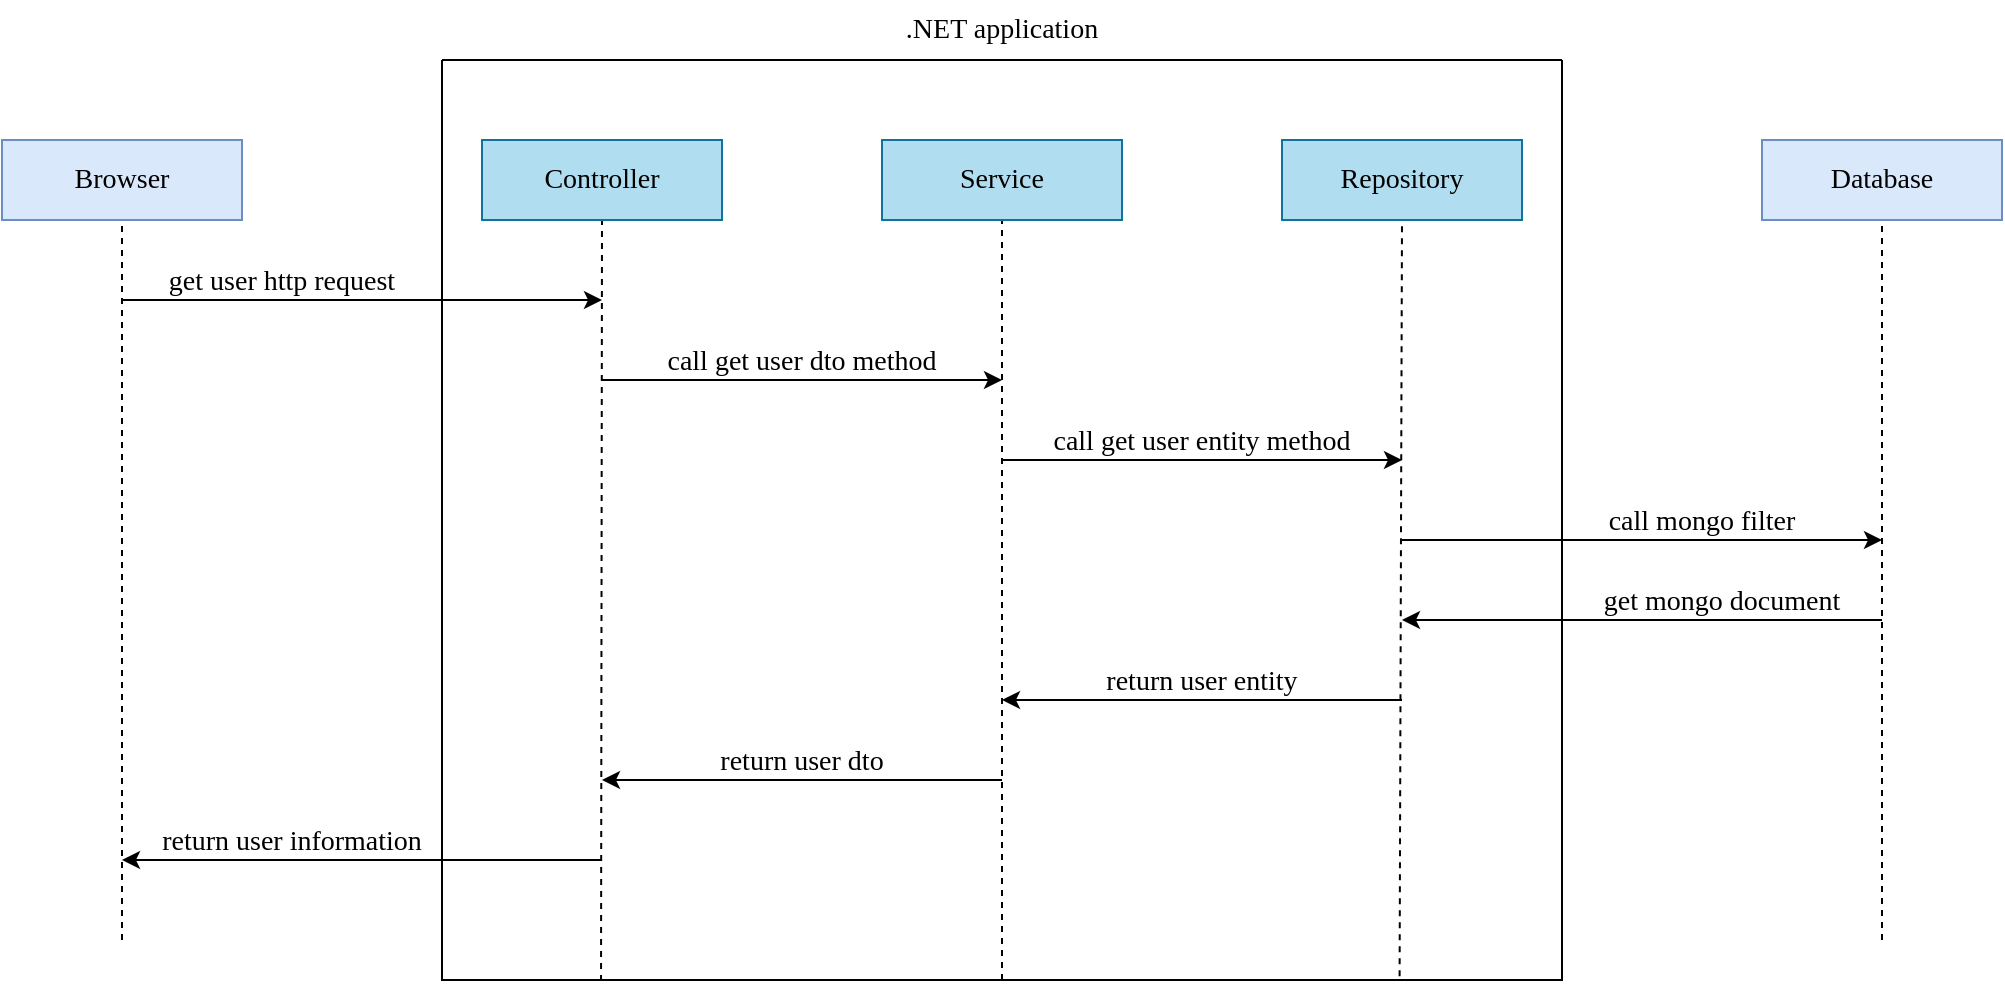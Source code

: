 <mxfile version="21.3.7" type="device">
  <diagram name="Page-1" id="isWeFCJSeYdavhSB3dI9">
    <mxGraphModel dx="855" dy="648" grid="1" gridSize="10" guides="1" tooltips="1" connect="1" arrows="1" fold="1" page="1" pageScale="1" pageWidth="1169" pageHeight="827" math="0" shadow="0">
      <root>
        <mxCell id="0" />
        <mxCell id="1" parent="0" />
        <mxCell id="hlRsrTBPJWPRukGHrqDO-9" value="" style="endArrow=none;dashed=1;html=1;rounded=0;exitX=0.142;exitY=1.001;exitDx=0;exitDy=0;exitPerimeter=0;" edge="1" parent="1" source="hlRsrTBPJWPRukGHrqDO-42">
          <mxGeometry width="50" height="50" relative="1" as="geometry">
            <mxPoint x="360" y="520" as="sourcePoint" />
            <mxPoint x="360" y="160" as="targetPoint" />
          </mxGeometry>
        </mxCell>
        <mxCell id="hlRsrTBPJWPRukGHrqDO-10" value="" style="endArrow=none;dashed=1;html=1;rounded=0;exitX=0.5;exitY=1;exitDx=0;exitDy=0;" edge="1" parent="1" source="hlRsrTBPJWPRukGHrqDO-42">
          <mxGeometry width="50" height="50" relative="1" as="geometry">
            <mxPoint x="560" y="520" as="sourcePoint" />
            <mxPoint x="560" y="160" as="targetPoint" />
          </mxGeometry>
        </mxCell>
        <mxCell id="hlRsrTBPJWPRukGHrqDO-12" value="" style="endArrow=none;dashed=1;html=1;rounded=0;exitX=0.855;exitY=0.996;exitDx=0;exitDy=0;exitPerimeter=0;" edge="1" parent="1" source="hlRsrTBPJWPRukGHrqDO-42">
          <mxGeometry width="50" height="50" relative="1" as="geometry">
            <mxPoint x="760" y="520" as="sourcePoint" />
            <mxPoint x="760" y="160" as="targetPoint" />
          </mxGeometry>
        </mxCell>
        <mxCell id="hlRsrTBPJWPRukGHrqDO-14" value="&lt;font face=&quot;Times New Roman&quot; style=&quot;font-size: 14px;&quot;&gt;Controller&lt;/font&gt;" style="rounded=0;whiteSpace=wrap;html=1;fillColor=#b1ddf0;strokeColor=#10739e;" vertex="1" parent="1">
          <mxGeometry x="300" y="120" width="120" height="40" as="geometry" />
        </mxCell>
        <mxCell id="hlRsrTBPJWPRukGHrqDO-15" value="&lt;font face=&quot;Times New Roman&quot; style=&quot;font-size: 14px;&quot;&gt;Service&lt;/font&gt;" style="rounded=0;whiteSpace=wrap;html=1;fillColor=#b1ddf0;strokeColor=#10739e;" vertex="1" parent="1">
          <mxGeometry x="500" y="120" width="120" height="40" as="geometry" />
        </mxCell>
        <mxCell id="hlRsrTBPJWPRukGHrqDO-16" value="&lt;font face=&quot;Times New Roman&quot; style=&quot;font-size: 14px;&quot;&gt;Repository&lt;/font&gt;" style="rounded=0;whiteSpace=wrap;html=1;fillColor=#b1ddf0;strokeColor=#10739e;" vertex="1" parent="1">
          <mxGeometry x="700" y="120" width="120" height="40" as="geometry" />
        </mxCell>
        <mxCell id="hlRsrTBPJWPRukGHrqDO-17" value="" style="endArrow=classic;html=1;rounded=0;" edge="1" parent="1">
          <mxGeometry width="50" height="50" relative="1" as="geometry">
            <mxPoint x="120" y="200" as="sourcePoint" />
            <mxPoint x="360" y="200" as="targetPoint" />
          </mxGeometry>
        </mxCell>
        <mxCell id="hlRsrTBPJWPRukGHrqDO-19" value="&lt;font face=&quot;Times New Roman&quot; style=&quot;font-size: 14px;&quot;&gt;get user http request&lt;/font&gt;" style="text;html=1;strokeColor=none;fillColor=none;align=center;verticalAlign=middle;whiteSpace=wrap;rounded=0;fontSize=14;" vertex="1" parent="1">
          <mxGeometry x="130" y="180" width="140" height="20" as="geometry" />
        </mxCell>
        <mxCell id="hlRsrTBPJWPRukGHrqDO-23" value="" style="endArrow=classic;html=1;rounded=0;" edge="1" parent="1">
          <mxGeometry width="50" height="50" relative="1" as="geometry">
            <mxPoint x="360" y="240" as="sourcePoint" />
            <mxPoint x="560" y="240" as="targetPoint" />
          </mxGeometry>
        </mxCell>
        <mxCell id="hlRsrTBPJWPRukGHrqDO-24" value="&lt;font face=&quot;Times New Roman&quot; style=&quot;font-size: 14px;&quot;&gt;call get user dto method&lt;/font&gt;" style="text;html=1;strokeColor=none;fillColor=none;align=center;verticalAlign=middle;whiteSpace=wrap;rounded=0;fontSize=14;" vertex="1" parent="1">
          <mxGeometry x="390" y="220" width="140" height="20" as="geometry" />
        </mxCell>
        <mxCell id="hlRsrTBPJWPRukGHrqDO-26" value="" style="endArrow=classic;html=1;rounded=0;" edge="1" parent="1">
          <mxGeometry width="50" height="50" relative="1" as="geometry">
            <mxPoint x="560" y="280" as="sourcePoint" />
            <mxPoint x="760" y="280" as="targetPoint" />
          </mxGeometry>
        </mxCell>
        <mxCell id="hlRsrTBPJWPRukGHrqDO-27" value="&lt;font face=&quot;Times New Roman&quot; style=&quot;font-size: 14px;&quot;&gt;call get user entity method&lt;/font&gt;" style="text;html=1;strokeColor=none;fillColor=none;align=center;verticalAlign=middle;whiteSpace=wrap;rounded=0;fontSize=14;" vertex="1" parent="1">
          <mxGeometry x="580" y="260" width="160" height="20" as="geometry" />
        </mxCell>
        <mxCell id="hlRsrTBPJWPRukGHrqDO-28" value="" style="endArrow=none;dashed=1;html=1;rounded=0;" edge="1" parent="1">
          <mxGeometry width="50" height="50" relative="1" as="geometry">
            <mxPoint x="1000" y="520" as="sourcePoint" />
            <mxPoint x="1000" y="160" as="targetPoint" />
          </mxGeometry>
        </mxCell>
        <mxCell id="hlRsrTBPJWPRukGHrqDO-29" value="&lt;font face=&quot;Times New Roman&quot; style=&quot;font-size: 14px;&quot;&gt;Database&lt;/font&gt;" style="rounded=0;whiteSpace=wrap;html=1;fillColor=#dae8fc;strokeColor=#6c8ebf;" vertex="1" parent="1">
          <mxGeometry x="940" y="120" width="120" height="40" as="geometry" />
        </mxCell>
        <mxCell id="hlRsrTBPJWPRukGHrqDO-30" value="" style="endArrow=classic;html=1;rounded=0;" edge="1" parent="1">
          <mxGeometry width="50" height="50" relative="1" as="geometry">
            <mxPoint x="760" y="320" as="sourcePoint" />
            <mxPoint x="1000" y="320" as="targetPoint" />
          </mxGeometry>
        </mxCell>
        <mxCell id="hlRsrTBPJWPRukGHrqDO-31" value="&lt;font face=&quot;Times New Roman&quot; style=&quot;font-size: 14px;&quot;&gt;call mongo filter&lt;/font&gt;" style="text;html=1;strokeColor=none;fillColor=none;align=center;verticalAlign=middle;whiteSpace=wrap;rounded=0;fontSize=14;" vertex="1" parent="1">
          <mxGeometry x="840" y="300" width="140" height="20" as="geometry" />
        </mxCell>
        <mxCell id="hlRsrTBPJWPRukGHrqDO-32" value="" style="endArrow=none;dashed=1;html=1;rounded=0;" edge="1" parent="1">
          <mxGeometry width="50" height="50" relative="1" as="geometry">
            <mxPoint x="120" y="520" as="sourcePoint" />
            <mxPoint x="120" y="160" as="targetPoint" />
          </mxGeometry>
        </mxCell>
        <mxCell id="hlRsrTBPJWPRukGHrqDO-33" value="&lt;font face=&quot;Times New Roman&quot; style=&quot;font-size: 14px;&quot;&gt;Browser&lt;/font&gt;" style="rounded=0;whiteSpace=wrap;html=1;fillColor=#dae8fc;strokeColor=#6c8ebf;" vertex="1" parent="1">
          <mxGeometry x="60" y="120" width="120" height="40" as="geometry" />
        </mxCell>
        <mxCell id="hlRsrTBPJWPRukGHrqDO-34" value="" style="endArrow=classic;html=1;rounded=0;" edge="1" parent="1">
          <mxGeometry width="50" height="50" relative="1" as="geometry">
            <mxPoint x="1000" y="360" as="sourcePoint" />
            <mxPoint x="760" y="360" as="targetPoint" />
          </mxGeometry>
        </mxCell>
        <mxCell id="hlRsrTBPJWPRukGHrqDO-35" value="&lt;font face=&quot;Times New Roman&quot; style=&quot;font-size: 14px;&quot;&gt;get mongo document&lt;/font&gt;" style="text;html=1;strokeColor=none;fillColor=none;align=center;verticalAlign=middle;whiteSpace=wrap;rounded=0;fontSize=14;" vertex="1" parent="1">
          <mxGeometry x="850" y="340" width="140" height="20" as="geometry" />
        </mxCell>
        <mxCell id="hlRsrTBPJWPRukGHrqDO-36" value="" style="endArrow=classic;html=1;rounded=0;" edge="1" parent="1">
          <mxGeometry width="50" height="50" relative="1" as="geometry">
            <mxPoint x="760" y="400" as="sourcePoint" />
            <mxPoint x="560" y="400" as="targetPoint" />
          </mxGeometry>
        </mxCell>
        <mxCell id="hlRsrTBPJWPRukGHrqDO-37" value="&lt;font face=&quot;Times New Roman&quot; style=&quot;font-size: 14px;&quot;&gt;return user entity&lt;/font&gt;" style="text;html=1;strokeColor=none;fillColor=none;align=center;verticalAlign=middle;whiteSpace=wrap;rounded=0;fontSize=14;" vertex="1" parent="1">
          <mxGeometry x="590" y="380" width="140" height="20" as="geometry" />
        </mxCell>
        <mxCell id="hlRsrTBPJWPRukGHrqDO-38" value="" style="endArrow=classic;html=1;rounded=0;" edge="1" parent="1">
          <mxGeometry width="50" height="50" relative="1" as="geometry">
            <mxPoint x="560" y="440" as="sourcePoint" />
            <mxPoint x="360" y="440" as="targetPoint" />
          </mxGeometry>
        </mxCell>
        <mxCell id="hlRsrTBPJWPRukGHrqDO-39" value="&lt;font face=&quot;Times New Roman&quot; style=&quot;font-size: 14px;&quot;&gt;return user dto&lt;/font&gt;" style="text;html=1;strokeColor=none;fillColor=none;align=center;verticalAlign=middle;whiteSpace=wrap;rounded=0;fontSize=14;" vertex="1" parent="1">
          <mxGeometry x="390" y="420" width="140" height="20" as="geometry" />
        </mxCell>
        <mxCell id="hlRsrTBPJWPRukGHrqDO-40" value="" style="endArrow=classic;html=1;rounded=0;" edge="1" parent="1">
          <mxGeometry width="50" height="50" relative="1" as="geometry">
            <mxPoint x="360" y="480" as="sourcePoint" />
            <mxPoint x="120" y="480" as="targetPoint" />
          </mxGeometry>
        </mxCell>
        <mxCell id="hlRsrTBPJWPRukGHrqDO-41" value="&lt;font face=&quot;Times New Roman&quot; style=&quot;font-size: 14px;&quot;&gt;return user information&lt;/font&gt;" style="text;html=1;strokeColor=none;fillColor=none;align=center;verticalAlign=middle;whiteSpace=wrap;rounded=0;fontSize=14;" vertex="1" parent="1">
          <mxGeometry x="135" y="460" width="140" height="20" as="geometry" />
        </mxCell>
        <mxCell id="hlRsrTBPJWPRukGHrqDO-42" value="" style="swimlane;startSize=0;" vertex="1" parent="1">
          <mxGeometry x="280" y="80" width="560" height="460" as="geometry" />
        </mxCell>
        <mxCell id="hlRsrTBPJWPRukGHrqDO-43" value="&lt;font face=&quot;Times New Roman&quot; style=&quot;font-size: 14px;&quot;&gt;.NET application&lt;/font&gt;" style="text;html=1;strokeColor=none;fillColor=none;align=center;verticalAlign=middle;whiteSpace=wrap;rounded=0;" vertex="1" parent="1">
          <mxGeometry x="500" y="50" width="120" height="30" as="geometry" />
        </mxCell>
      </root>
    </mxGraphModel>
  </diagram>
</mxfile>
